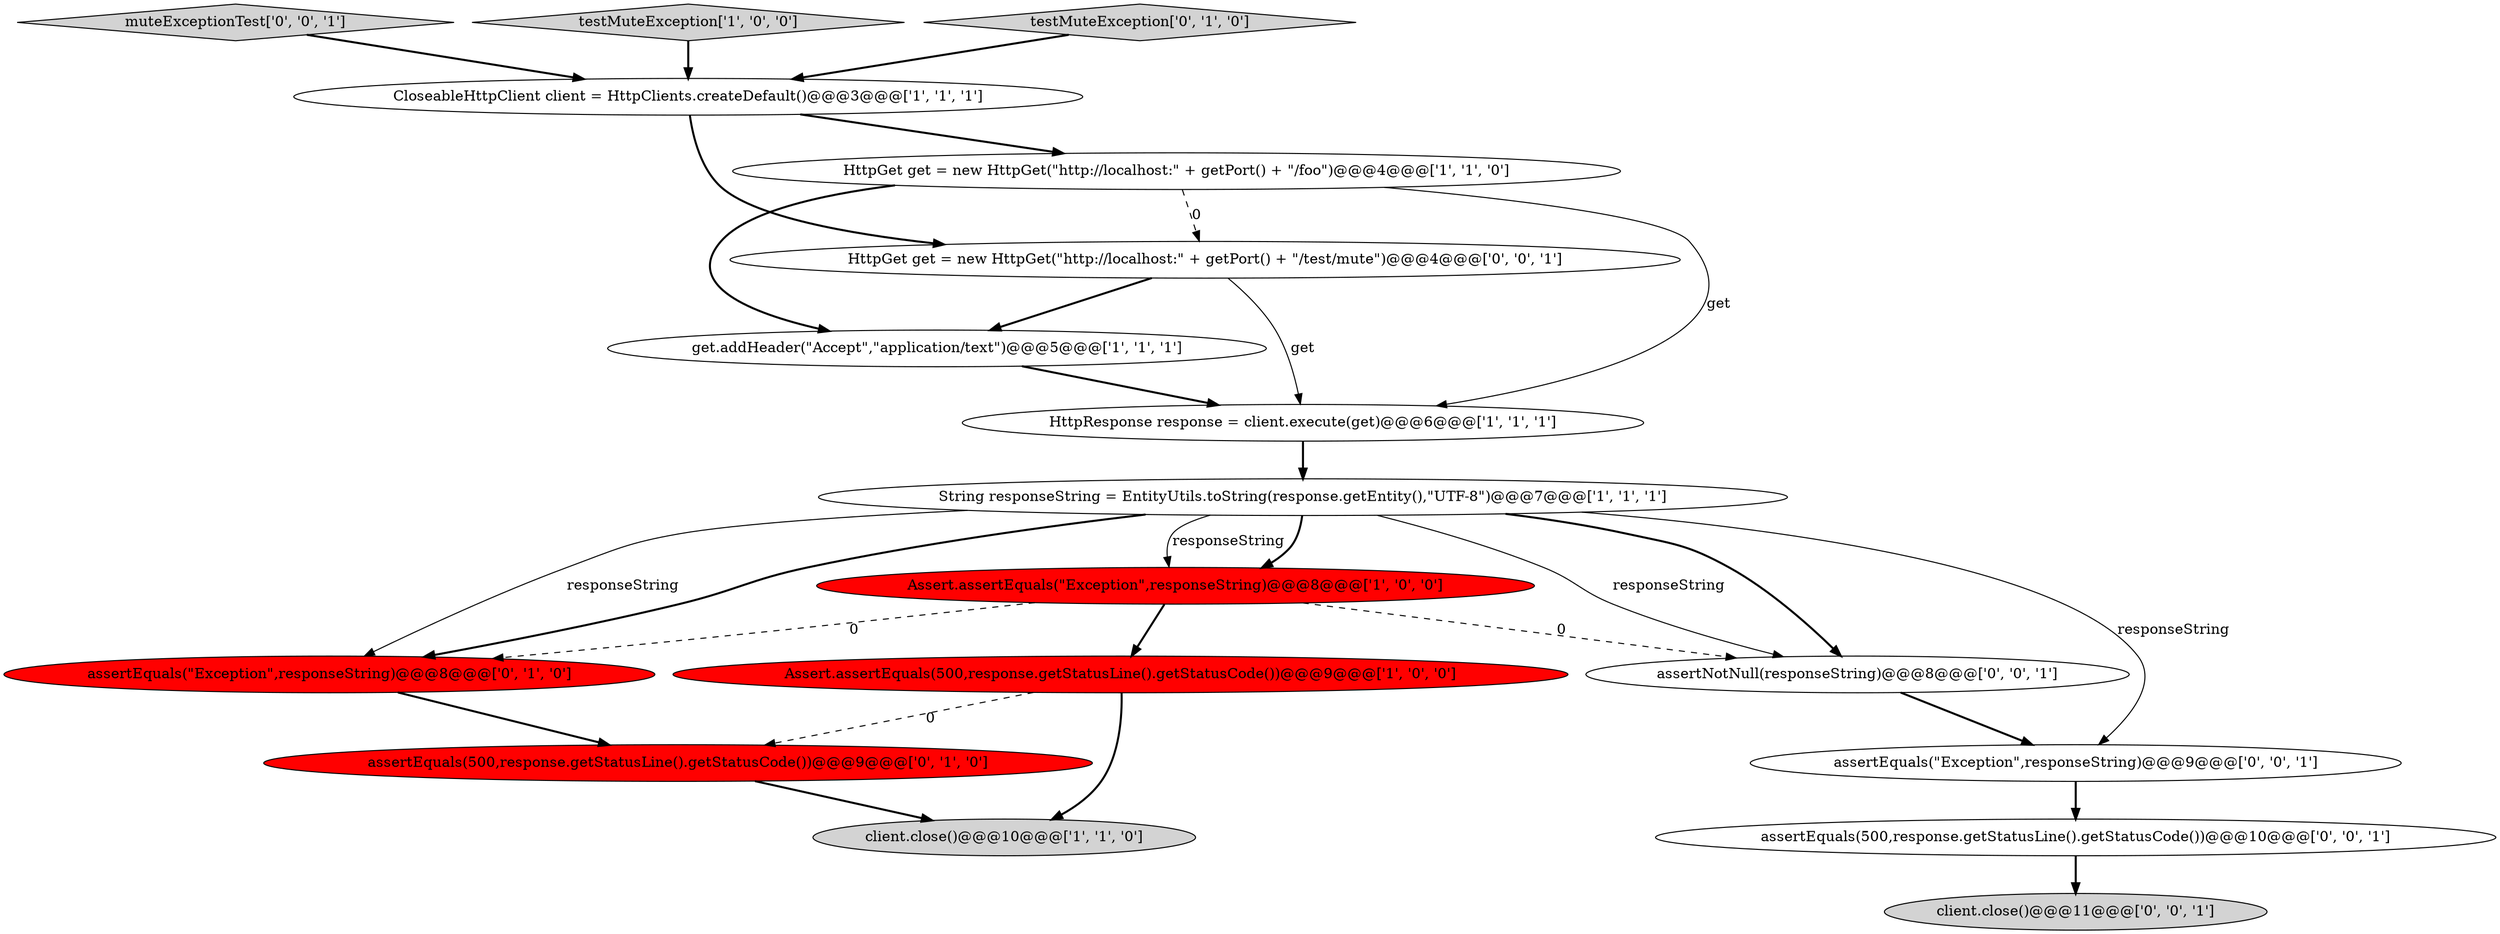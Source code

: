 digraph {
6 [style = filled, label = "HttpGet get = new HttpGet(\"http://localhost:\" + getPort() + \"/foo\")@@@4@@@['1', '1', '0']", fillcolor = white, shape = ellipse image = "AAA0AAABBB1BBB"];
17 [style = filled, label = "client.close()@@@11@@@['0', '0', '1']", fillcolor = lightgray, shape = ellipse image = "AAA0AAABBB3BBB"];
14 [style = filled, label = "muteExceptionTest['0', '0', '1']", fillcolor = lightgray, shape = diamond image = "AAA0AAABBB3BBB"];
9 [style = filled, label = "assertEquals(\"Exception\",responseString)@@@8@@@['0', '1', '0']", fillcolor = red, shape = ellipse image = "AAA1AAABBB2BBB"];
8 [style = filled, label = "String responseString = EntityUtils.toString(response.getEntity(),\"UTF-8\")@@@7@@@['1', '1', '1']", fillcolor = white, shape = ellipse image = "AAA0AAABBB1BBB"];
15 [style = filled, label = "assertEquals(\"Exception\",responseString)@@@9@@@['0', '0', '1']", fillcolor = white, shape = ellipse image = "AAA0AAABBB3BBB"];
13 [style = filled, label = "HttpGet get = new HttpGet(\"http://localhost:\" + getPort() + \"/test/mute\")@@@4@@@['0', '0', '1']", fillcolor = white, shape = ellipse image = "AAA0AAABBB3BBB"];
3 [style = filled, label = "client.close()@@@10@@@['1', '1', '0']", fillcolor = lightgray, shape = ellipse image = "AAA0AAABBB1BBB"];
4 [style = filled, label = "get.addHeader(\"Accept\",\"application/text\")@@@5@@@['1', '1', '1']", fillcolor = white, shape = ellipse image = "AAA0AAABBB1BBB"];
7 [style = filled, label = "HttpResponse response = client.execute(get)@@@6@@@['1', '1', '1']", fillcolor = white, shape = ellipse image = "AAA0AAABBB1BBB"];
11 [style = filled, label = "assertEquals(500,response.getStatusLine().getStatusCode())@@@9@@@['0', '1', '0']", fillcolor = red, shape = ellipse image = "AAA1AAABBB2BBB"];
12 [style = filled, label = "assertEquals(500,response.getStatusLine().getStatusCode())@@@10@@@['0', '0', '1']", fillcolor = white, shape = ellipse image = "AAA0AAABBB3BBB"];
0 [style = filled, label = "testMuteException['1', '0', '0']", fillcolor = lightgray, shape = diamond image = "AAA0AAABBB1BBB"];
16 [style = filled, label = "assertNotNull(responseString)@@@8@@@['0', '0', '1']", fillcolor = white, shape = ellipse image = "AAA0AAABBB3BBB"];
2 [style = filled, label = "Assert.assertEquals(\"Exception\",responseString)@@@8@@@['1', '0', '0']", fillcolor = red, shape = ellipse image = "AAA1AAABBB1BBB"];
10 [style = filled, label = "testMuteException['0', '1', '0']", fillcolor = lightgray, shape = diamond image = "AAA0AAABBB2BBB"];
1 [style = filled, label = "CloseableHttpClient client = HttpClients.createDefault()@@@3@@@['1', '1', '1']", fillcolor = white, shape = ellipse image = "AAA0AAABBB1BBB"];
5 [style = filled, label = "Assert.assertEquals(500,response.getStatusLine().getStatusCode())@@@9@@@['1', '0', '0']", fillcolor = red, shape = ellipse image = "AAA1AAABBB1BBB"];
5->3 [style = bold, label=""];
8->16 [style = bold, label=""];
16->15 [style = bold, label=""];
9->11 [style = bold, label=""];
12->17 [style = bold, label=""];
8->15 [style = solid, label="responseString"];
7->8 [style = bold, label=""];
8->16 [style = solid, label="responseString"];
1->13 [style = bold, label=""];
4->7 [style = bold, label=""];
14->1 [style = bold, label=""];
6->4 [style = bold, label=""];
1->6 [style = bold, label=""];
6->13 [style = dashed, label="0"];
8->2 [style = bold, label=""];
5->11 [style = dashed, label="0"];
11->3 [style = bold, label=""];
2->9 [style = dashed, label="0"];
0->1 [style = bold, label=""];
8->9 [style = solid, label="responseString"];
2->16 [style = dashed, label="0"];
8->9 [style = bold, label=""];
6->7 [style = solid, label="get"];
15->12 [style = bold, label=""];
8->2 [style = solid, label="responseString"];
10->1 [style = bold, label=""];
13->7 [style = solid, label="get"];
2->5 [style = bold, label=""];
13->4 [style = bold, label=""];
}
